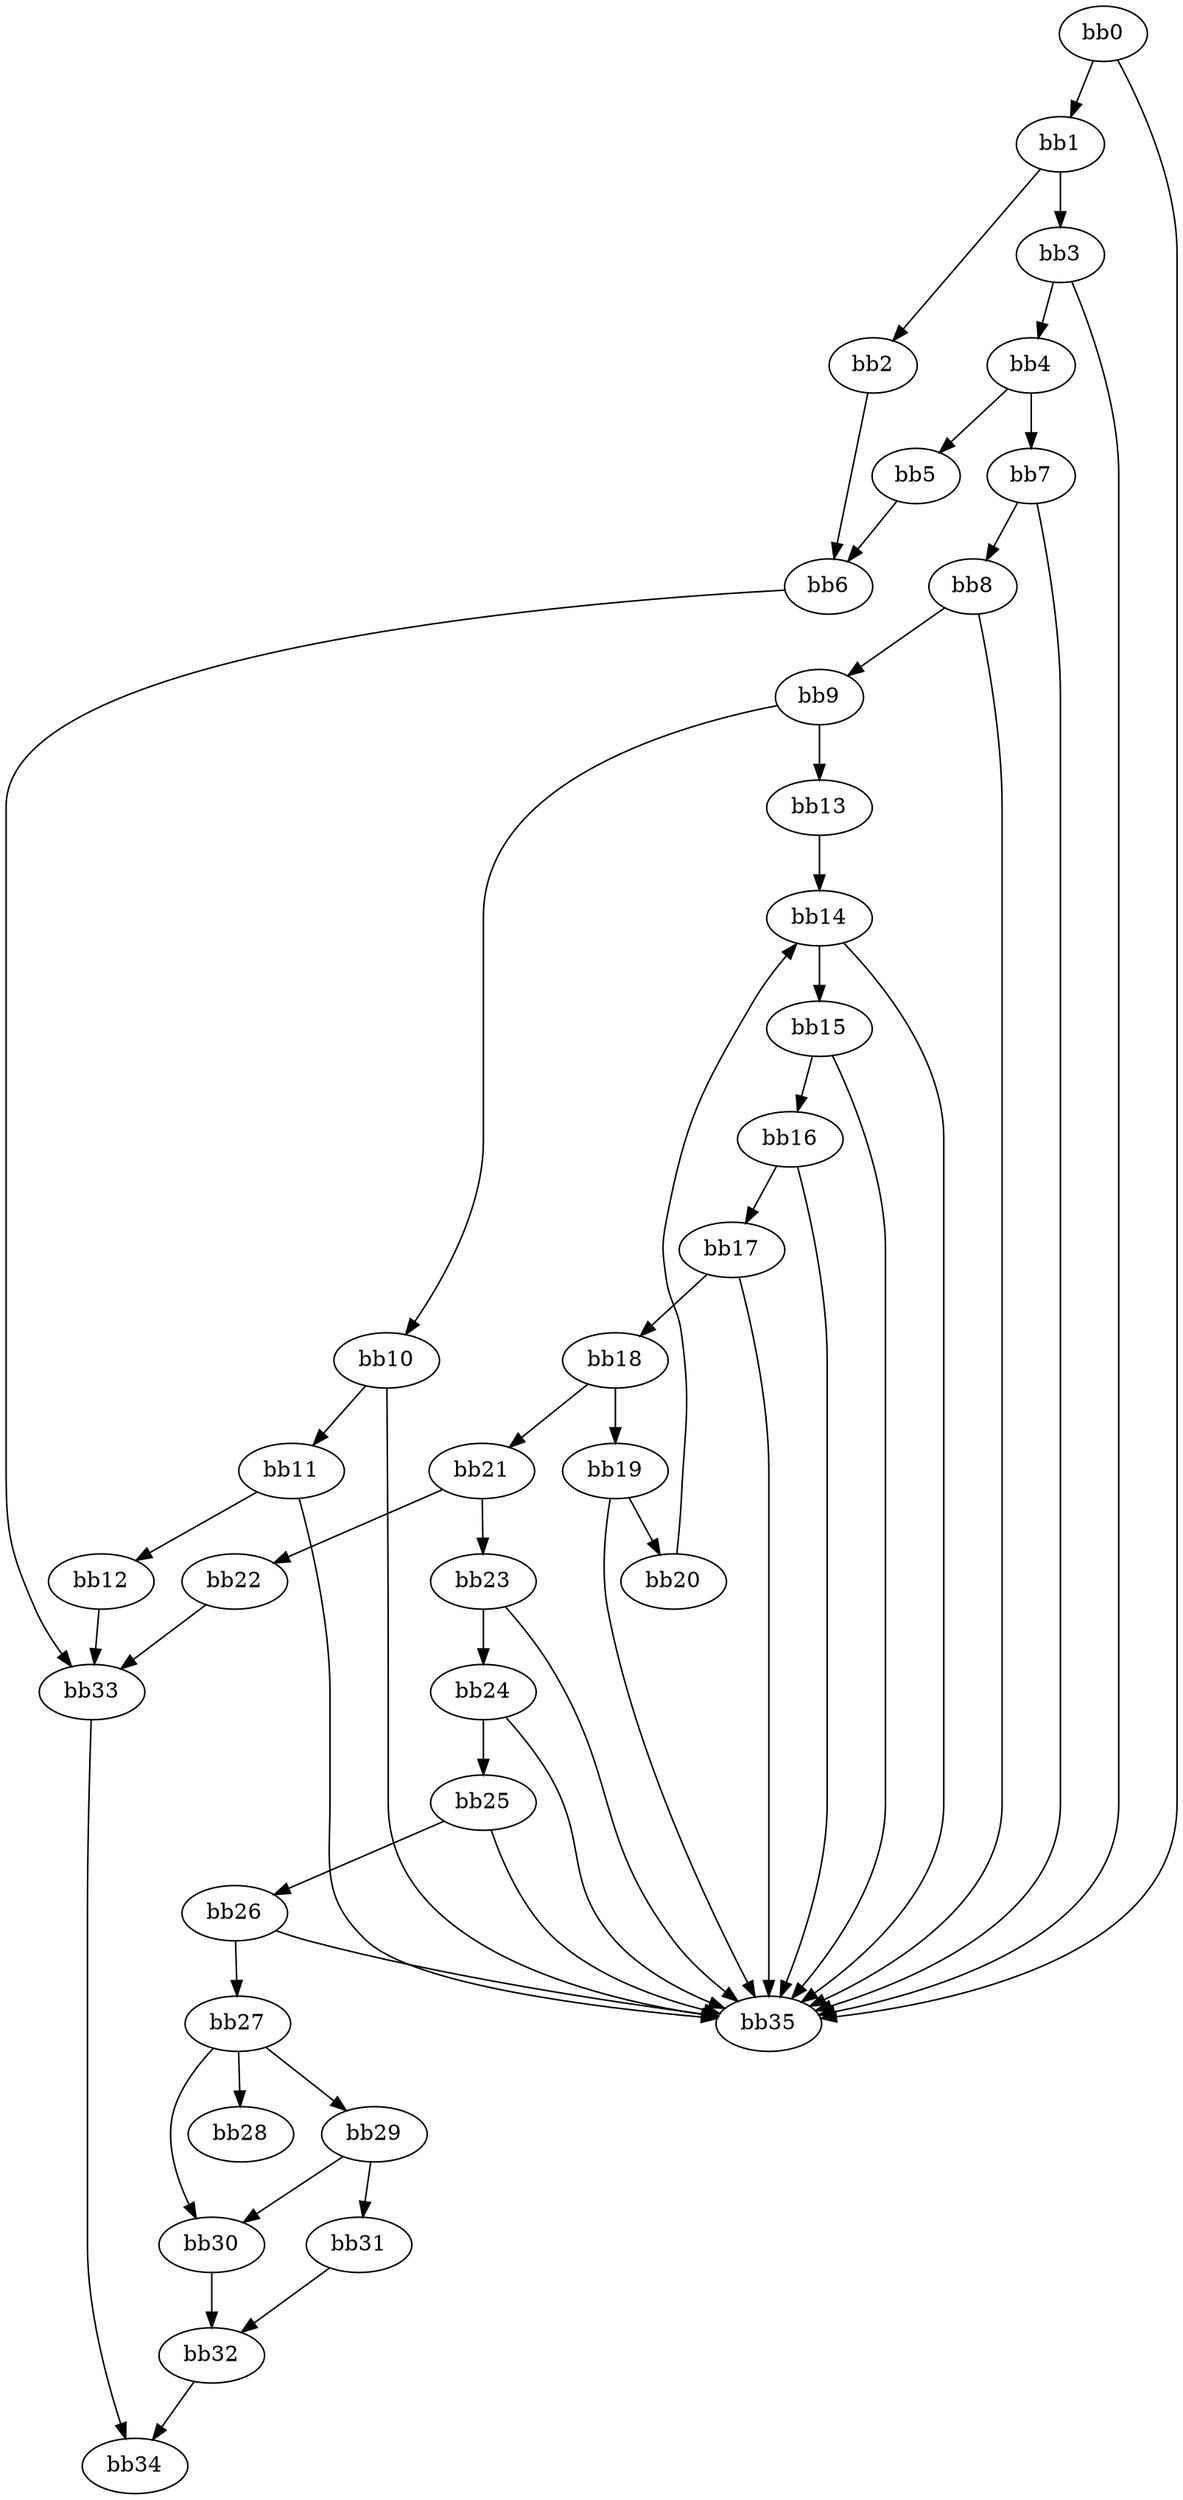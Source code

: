 digraph {
    0 [ label = "bb0\l" ]
    1 [ label = "bb1\l" ]
    2 [ label = "bb2\l" ]
    3 [ label = "bb3\l" ]
    4 [ label = "bb4\l" ]
    5 [ label = "bb5\l" ]
    6 [ label = "bb6\l" ]
    7 [ label = "bb7\l" ]
    8 [ label = "bb8\l" ]
    9 [ label = "bb9\l" ]
    10 [ label = "bb10\l" ]
    11 [ label = "bb11\l" ]
    12 [ label = "bb12\l" ]
    13 [ label = "bb13\l" ]
    14 [ label = "bb14\l" ]
    15 [ label = "bb15\l" ]
    16 [ label = "bb16\l" ]
    17 [ label = "bb17\l" ]
    18 [ label = "bb18\l" ]
    19 [ label = "bb19\l" ]
    20 [ label = "bb20\l" ]
    21 [ label = "bb21\l" ]
    22 [ label = "bb22\l" ]
    23 [ label = "bb23\l" ]
    24 [ label = "bb24\l" ]
    25 [ label = "bb25\l" ]
    26 [ label = "bb26\l" ]
    27 [ label = "bb27\l" ]
    28 [ label = "bb28\l" ]
    29 [ label = "bb29\l" ]
    30 [ label = "bb30\l" ]
    31 [ label = "bb31\l" ]
    32 [ label = "bb32\l" ]
    33 [ label = "bb33\l" ]
    34 [ label = "bb34\l" ]
    35 [ label = "bb35\l" ]
    0 -> 1 [ ]
    0 -> 35 [ ]
    1 -> 2 [ ]
    1 -> 3 [ ]
    2 -> 6 [ ]
    3 -> 4 [ ]
    3 -> 35 [ ]
    4 -> 5 [ ]
    4 -> 7 [ ]
    5 -> 6 [ ]
    6 -> 33 [ ]
    7 -> 8 [ ]
    7 -> 35 [ ]
    8 -> 9 [ ]
    8 -> 35 [ ]
    9 -> 10 [ ]
    9 -> 13 [ ]
    10 -> 11 [ ]
    10 -> 35 [ ]
    11 -> 12 [ ]
    11 -> 35 [ ]
    12 -> 33 [ ]
    13 -> 14 [ ]
    14 -> 15 [ ]
    14 -> 35 [ ]
    15 -> 16 [ ]
    15 -> 35 [ ]
    16 -> 17 [ ]
    16 -> 35 [ ]
    17 -> 18 [ ]
    17 -> 35 [ ]
    18 -> 19 [ ]
    18 -> 21 [ ]
    19 -> 20 [ ]
    19 -> 35 [ ]
    20 -> 14 [ ]
    21 -> 22 [ ]
    21 -> 23 [ ]
    22 -> 33 [ ]
    23 -> 24 [ ]
    23 -> 35 [ ]
    24 -> 25 [ ]
    24 -> 35 [ ]
    25 -> 26 [ ]
    25 -> 35 [ ]
    26 -> 27 [ ]
    26 -> 35 [ ]
    27 -> 28 [ ]
    27 -> 29 [ ]
    27 -> 30 [ ]
    29 -> 30 [ ]
    29 -> 31 [ ]
    30 -> 32 [ ]
    31 -> 32 [ ]
    32 -> 34 [ ]
    33 -> 34 [ ]
}

